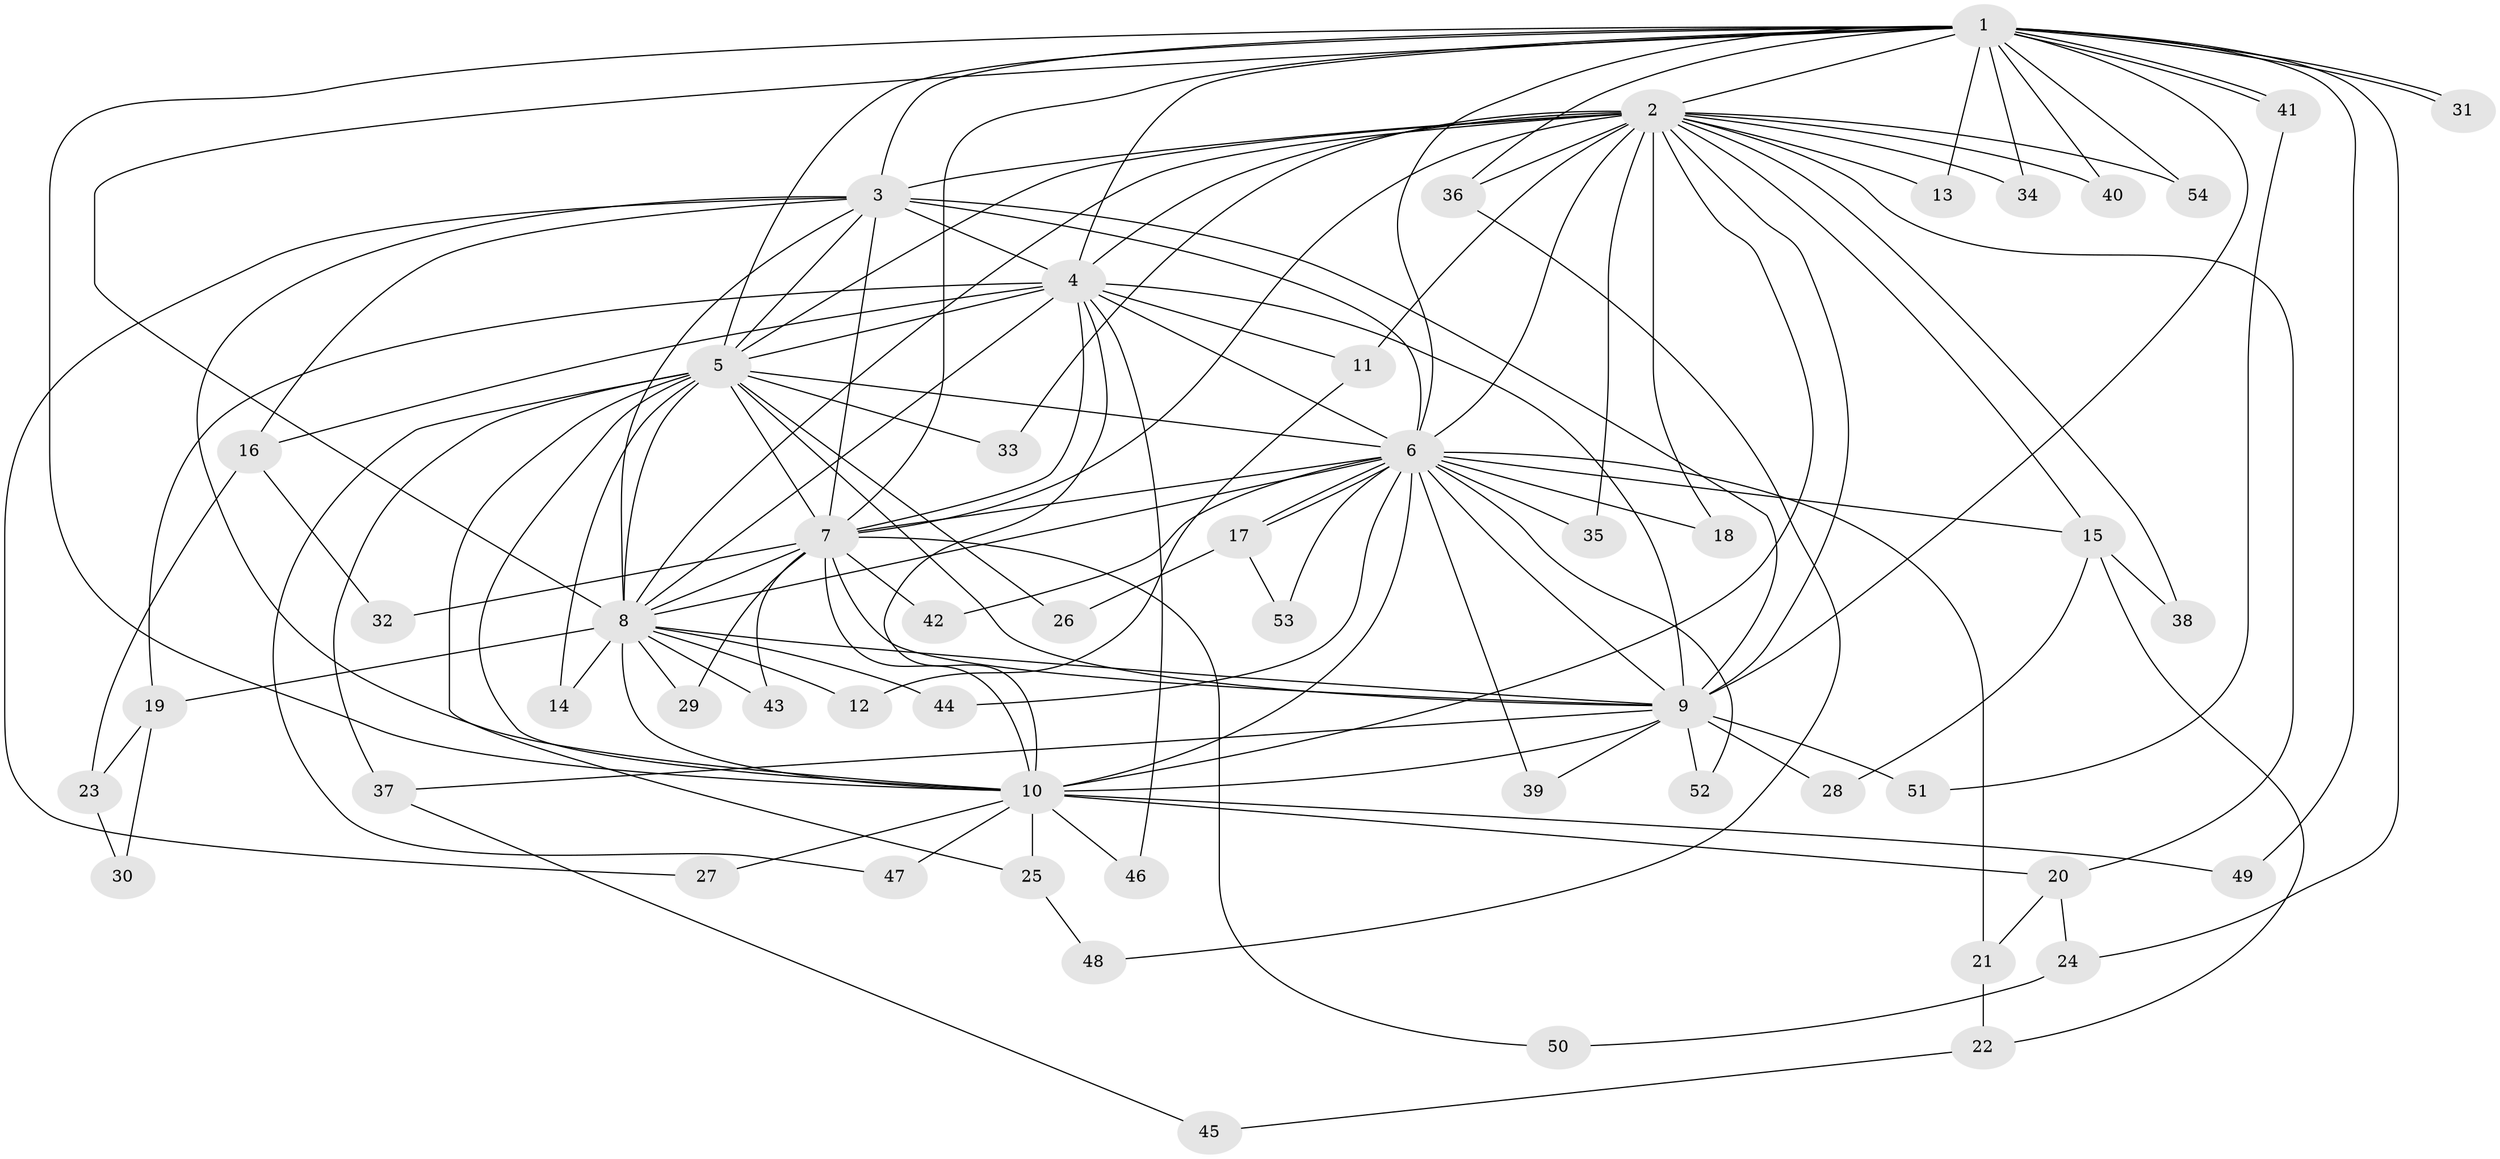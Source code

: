 // Generated by graph-tools (version 1.1) at 2025/25/03/09/25 03:25:47]
// undirected, 54 vertices, 133 edges
graph export_dot {
graph [start="1"]
  node [color=gray90,style=filled];
  1;
  2;
  3;
  4;
  5;
  6;
  7;
  8;
  9;
  10;
  11;
  12;
  13;
  14;
  15;
  16;
  17;
  18;
  19;
  20;
  21;
  22;
  23;
  24;
  25;
  26;
  27;
  28;
  29;
  30;
  31;
  32;
  33;
  34;
  35;
  36;
  37;
  38;
  39;
  40;
  41;
  42;
  43;
  44;
  45;
  46;
  47;
  48;
  49;
  50;
  51;
  52;
  53;
  54;
  1 -- 2;
  1 -- 3;
  1 -- 4;
  1 -- 5;
  1 -- 6;
  1 -- 7;
  1 -- 8;
  1 -- 9;
  1 -- 10;
  1 -- 13;
  1 -- 24;
  1 -- 31;
  1 -- 31;
  1 -- 34;
  1 -- 36;
  1 -- 40;
  1 -- 41;
  1 -- 41;
  1 -- 49;
  1 -- 54;
  2 -- 3;
  2 -- 4;
  2 -- 5;
  2 -- 6;
  2 -- 7;
  2 -- 8;
  2 -- 9;
  2 -- 10;
  2 -- 11;
  2 -- 13;
  2 -- 15;
  2 -- 18;
  2 -- 20;
  2 -- 33;
  2 -- 34;
  2 -- 35;
  2 -- 36;
  2 -- 38;
  2 -- 40;
  2 -- 54;
  3 -- 4;
  3 -- 5;
  3 -- 6;
  3 -- 7;
  3 -- 8;
  3 -- 9;
  3 -- 10;
  3 -- 16;
  3 -- 27;
  4 -- 5;
  4 -- 6;
  4 -- 7;
  4 -- 8;
  4 -- 9;
  4 -- 10;
  4 -- 11;
  4 -- 16;
  4 -- 19;
  4 -- 46;
  5 -- 6;
  5 -- 7;
  5 -- 8;
  5 -- 9;
  5 -- 10;
  5 -- 14;
  5 -- 25;
  5 -- 26;
  5 -- 33;
  5 -- 37;
  5 -- 47;
  6 -- 7;
  6 -- 8;
  6 -- 9;
  6 -- 10;
  6 -- 15;
  6 -- 17;
  6 -- 17;
  6 -- 18;
  6 -- 21;
  6 -- 35;
  6 -- 39;
  6 -- 42;
  6 -- 44;
  6 -- 52;
  6 -- 53;
  7 -- 8;
  7 -- 9;
  7 -- 10;
  7 -- 29;
  7 -- 32;
  7 -- 42;
  7 -- 43;
  7 -- 50;
  8 -- 9;
  8 -- 10;
  8 -- 12;
  8 -- 14;
  8 -- 19;
  8 -- 29;
  8 -- 43;
  8 -- 44;
  9 -- 10;
  9 -- 28;
  9 -- 37;
  9 -- 39;
  9 -- 51;
  9 -- 52;
  10 -- 20;
  10 -- 25;
  10 -- 27;
  10 -- 46;
  10 -- 47;
  10 -- 49;
  11 -- 12;
  15 -- 22;
  15 -- 28;
  15 -- 38;
  16 -- 23;
  16 -- 32;
  17 -- 26;
  17 -- 53;
  19 -- 23;
  19 -- 30;
  20 -- 21;
  20 -- 24;
  21 -- 22;
  22 -- 45;
  23 -- 30;
  24 -- 50;
  25 -- 48;
  36 -- 48;
  37 -- 45;
  41 -- 51;
}

